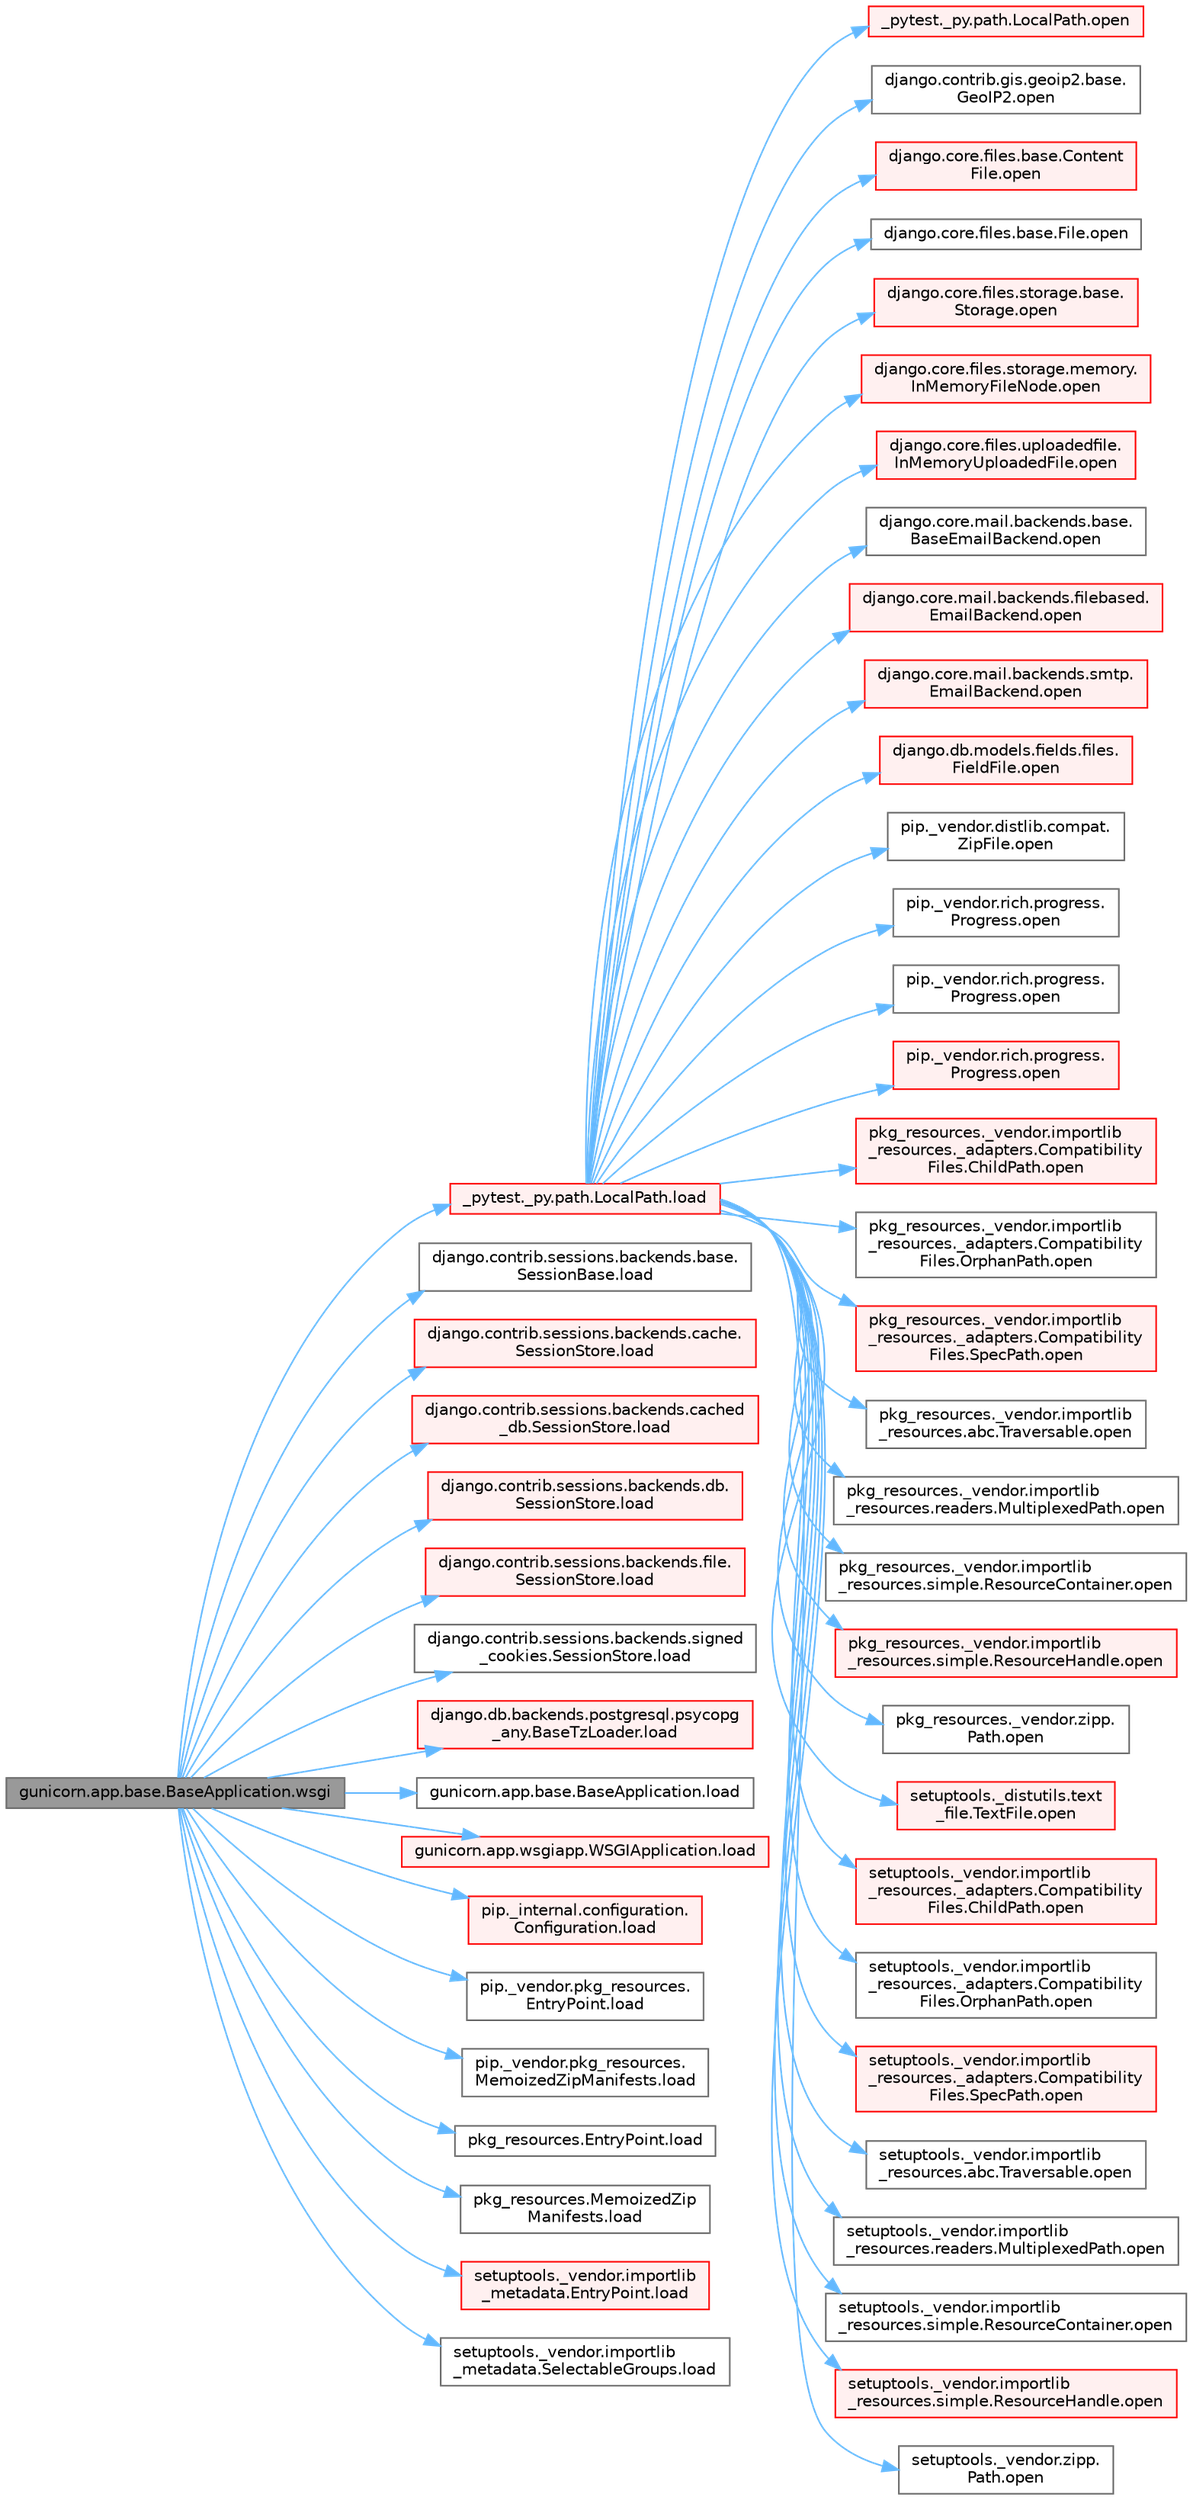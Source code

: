digraph "gunicorn.app.base.BaseApplication.wsgi"
{
 // LATEX_PDF_SIZE
  bgcolor="transparent";
  edge [fontname=Helvetica,fontsize=10,labelfontname=Helvetica,labelfontsize=10];
  node [fontname=Helvetica,fontsize=10,shape=box,height=0.2,width=0.4];
  rankdir="LR";
  Node1 [id="Node000001",label="gunicorn.app.base.BaseApplication.wsgi",height=0.2,width=0.4,color="gray40", fillcolor="grey60", style="filled", fontcolor="black",tooltip=" "];
  Node1 -> Node2 [id="edge1_Node000001_Node000002",color="steelblue1",style="solid",tooltip=" "];
  Node2 [id="Node000002",label="_pytest._py.path.LocalPath.load",height=0.2,width=0.4,color="red", fillcolor="#FFF0F0", style="filled",URL="$class__pytest_1_1__py_1_1path_1_1_local_path.html#a284b118886fe9a033c146647826faf72",tooltip=" "];
  Node2 -> Node3 [id="edge2_Node000002_Node000003",color="steelblue1",style="solid",tooltip=" "];
  Node3 [id="Node000003",label="_pytest._py.path.LocalPath.open",height=0.2,width=0.4,color="red", fillcolor="#FFF0F0", style="filled",URL="$class__pytest_1_1__py_1_1path_1_1_local_path.html#ac72dbda993b11dc52a738bfc6267dda0",tooltip=" "];
  Node2 -> Node27 [id="edge3_Node000002_Node000027",color="steelblue1",style="solid",tooltip=" "];
  Node27 [id="Node000027",label="django.contrib.gis.geoip2.base.\lGeoIP2.open",height=0.2,width=0.4,color="grey40", fillcolor="white", style="filled",URL="$classdjango_1_1contrib_1_1gis_1_1geoip2_1_1base_1_1_geo_i_p2.html#a39b20c40f1d3f4e4a37f9a4b8cd40e4d",tooltip=" "];
  Node2 -> Node28 [id="edge4_Node000002_Node000028",color="steelblue1",style="solid",tooltip=" "];
  Node28 [id="Node000028",label="django.core.files.base.Content\lFile.open",height=0.2,width=0.4,color="red", fillcolor="#FFF0F0", style="filled",URL="$classdjango_1_1core_1_1files_1_1base_1_1_content_file.html#a2d9c2fb349c078834c401c23b3b10250",tooltip=" "];
  Node2 -> Node258 [id="edge5_Node000002_Node000258",color="steelblue1",style="solid",tooltip=" "];
  Node258 [id="Node000258",label="django.core.files.base.File.open",height=0.2,width=0.4,color="grey40", fillcolor="white", style="filled",URL="$classdjango_1_1core_1_1files_1_1base_1_1_file.html#a77453efc21bb631b97bff9f6aff27eb1",tooltip=" "];
  Node2 -> Node259 [id="edge6_Node000002_Node000259",color="steelblue1",style="solid",tooltip=" "];
  Node259 [id="Node000259",label="django.core.files.storage.base.\lStorage.open",height=0.2,width=0.4,color="red", fillcolor="#FFF0F0", style="filled",URL="$classdjango_1_1core_1_1files_1_1storage_1_1base_1_1_storage.html#a83f5a2f19c0564c4a1732f88b32c4b49",tooltip=" "];
  Node2 -> Node390 [id="edge7_Node000002_Node000390",color="steelblue1",style="solid",tooltip=" "];
  Node390 [id="Node000390",label="django.core.files.storage.memory.\lInMemoryFileNode.open",height=0.2,width=0.4,color="red", fillcolor="#FFF0F0", style="filled",URL="$classdjango_1_1core_1_1files_1_1storage_1_1memory_1_1_in_memory_file_node.html#a5c6b58cc9c725338da58591f6c689798",tooltip=" "];
  Node2 -> Node394 [id="edge8_Node000002_Node000394",color="steelblue1",style="solid",tooltip=" "];
  Node394 [id="Node000394",label="django.core.files.uploadedfile.\lInMemoryUploadedFile.open",height=0.2,width=0.4,color="red", fillcolor="#FFF0F0", style="filled",URL="$classdjango_1_1core_1_1files_1_1uploadedfile_1_1_in_memory_uploaded_file.html#a7f211d59dc27d050a61d27ca2e0f5f40",tooltip=" "];
  Node2 -> Node395 [id="edge9_Node000002_Node000395",color="steelblue1",style="solid",tooltip=" "];
  Node395 [id="Node000395",label="django.core.mail.backends.base.\lBaseEmailBackend.open",height=0.2,width=0.4,color="grey40", fillcolor="white", style="filled",URL="$classdjango_1_1core_1_1mail_1_1backends_1_1base_1_1_base_email_backend.html#af6f1cc1a0a6e09c1461109c5dab1557b",tooltip=" "];
  Node2 -> Node396 [id="edge10_Node000002_Node000396",color="steelblue1",style="solid",tooltip=" "];
  Node396 [id="Node000396",label="django.core.mail.backends.filebased.\lEmailBackend.open",height=0.2,width=0.4,color="red", fillcolor="#FFF0F0", style="filled",URL="$classdjango_1_1core_1_1mail_1_1backends_1_1filebased_1_1_email_backend.html#acc1a9fd1f47e8c6b22587d70427d0bf9",tooltip=" "];
  Node2 -> Node397 [id="edge11_Node000002_Node000397",color="steelblue1",style="solid",tooltip=" "];
  Node397 [id="Node000397",label="django.core.mail.backends.smtp.\lEmailBackend.open",height=0.2,width=0.4,color="red", fillcolor="#FFF0F0", style="filled",URL="$classdjango_1_1core_1_1mail_1_1backends_1_1smtp_1_1_email_backend.html#a739b3a346c87c0fd9854f988b8a4dd3a",tooltip=" "];
  Node2 -> Node417 [id="edge12_Node000002_Node000417",color="steelblue1",style="solid",tooltip=" "];
  Node417 [id="Node000417",label="django.db.models.fields.files.\lFieldFile.open",height=0.2,width=0.4,color="red", fillcolor="#FFF0F0", style="filled",URL="$classdjango_1_1db_1_1models_1_1fields_1_1files_1_1_field_file.html#ac17332adacb50b3ff23da63ecbe5561f",tooltip=" "];
  Node2 -> Node821 [id="edge13_Node000002_Node000821",color="steelblue1",style="solid",tooltip=" "];
  Node821 [id="Node000821",label="pip._vendor.distlib.compat.\lZipFile.open",height=0.2,width=0.4,color="grey40", fillcolor="white", style="filled",URL="$classpip_1_1__vendor_1_1distlib_1_1compat_1_1_zip_file.html#a50609c5c9b216af3068c9c2881abdeda",tooltip=" "];
  Node2 -> Node822 [id="edge14_Node000002_Node000822",color="steelblue1",style="solid",tooltip=" "];
  Node822 [id="Node000822",label="pip._vendor.rich.progress.\lProgress.open",height=0.2,width=0.4,color="grey40", fillcolor="white", style="filled",URL="$classpip_1_1__vendor_1_1rich_1_1progress_1_1_progress.html#a4191cf7b2aa691672113b93721a54ec3",tooltip=" "];
  Node2 -> Node823 [id="edge15_Node000002_Node000823",color="steelblue1",style="solid",tooltip=" "];
  Node823 [id="Node000823",label="pip._vendor.rich.progress.\lProgress.open",height=0.2,width=0.4,color="grey40", fillcolor="white", style="filled",URL="$classpip_1_1__vendor_1_1rich_1_1progress_1_1_progress.html#a4311f481b1ced83aa9a73d40166f53c8",tooltip=" "];
  Node2 -> Node824 [id="edge16_Node000002_Node000824",color="steelblue1",style="solid",tooltip=" "];
  Node824 [id="Node000824",label="pip._vendor.rich.progress.\lProgress.open",height=0.2,width=0.4,color="red", fillcolor="#FFF0F0", style="filled",URL="$classpip_1_1__vendor_1_1rich_1_1progress_1_1_progress.html#a204bface9fc63d04e72844b751bcd8e3",tooltip=" "];
  Node2 -> Node3938 [id="edge17_Node000002_Node003938",color="steelblue1",style="solid",tooltip=" "];
  Node3938 [id="Node003938",label="pkg_resources._vendor.importlib\l_resources._adapters.Compatibility\lFiles.ChildPath.open",height=0.2,width=0.4,color="red", fillcolor="#FFF0F0", style="filled",URL="$classpkg__resources_1_1__vendor_1_1importlib__resources_1_1__adapters_1_1_compatibility_files_1_1_child_path.html#ab1f332324be2f6936683457a7326a7d8",tooltip=" "];
  Node2 -> Node3940 [id="edge18_Node000002_Node003940",color="steelblue1",style="solid",tooltip=" "];
  Node3940 [id="Node003940",label="pkg_resources._vendor.importlib\l_resources._adapters.Compatibility\lFiles.OrphanPath.open",height=0.2,width=0.4,color="grey40", fillcolor="white", style="filled",URL="$classpkg__resources_1_1__vendor_1_1importlib__resources_1_1__adapters_1_1_compatibility_files_1_1_orphan_path.html#ad2a41dfb5cde13b349bb44d4e8e6ae71",tooltip=" "];
  Node2 -> Node3941 [id="edge19_Node000002_Node003941",color="steelblue1",style="solid",tooltip=" "];
  Node3941 [id="Node003941",label="pkg_resources._vendor.importlib\l_resources._adapters.Compatibility\lFiles.SpecPath.open",height=0.2,width=0.4,color="red", fillcolor="#FFF0F0", style="filled",URL="$classpkg__resources_1_1__vendor_1_1importlib__resources_1_1__adapters_1_1_compatibility_files_1_1_spec_path.html#ac93bb25e446c29d87ac989f93afaa1d8",tooltip=" "];
  Node2 -> Node3942 [id="edge20_Node000002_Node003942",color="steelblue1",style="solid",tooltip=" "];
  Node3942 [id="Node003942",label="pkg_resources._vendor.importlib\l_resources.abc.Traversable.open",height=0.2,width=0.4,color="grey40", fillcolor="white", style="filled",URL="$classpkg__resources_1_1__vendor_1_1importlib__resources_1_1abc_1_1_traversable.html#a5438622e9f41acacf8b4899a341295f0",tooltip=" "];
  Node2 -> Node3943 [id="edge21_Node000002_Node003943",color="steelblue1",style="solid",tooltip=" "];
  Node3943 [id="Node003943",label="pkg_resources._vendor.importlib\l_resources.readers.MultiplexedPath.open",height=0.2,width=0.4,color="grey40", fillcolor="white", style="filled",URL="$classpkg__resources_1_1__vendor_1_1importlib__resources_1_1readers_1_1_multiplexed_path.html#ad59bf2137dac759a5d75f378375e5cef",tooltip=" "];
  Node2 -> Node3944 [id="edge22_Node000002_Node003944",color="steelblue1",style="solid",tooltip=" "];
  Node3944 [id="Node003944",label="pkg_resources._vendor.importlib\l_resources.simple.ResourceContainer.open",height=0.2,width=0.4,color="grey40", fillcolor="white", style="filled",URL="$classpkg__resources_1_1__vendor_1_1importlib__resources_1_1simple_1_1_resource_container.html#aee34c464d2049a22c346f2a99273c06e",tooltip=" "];
  Node2 -> Node3945 [id="edge23_Node000002_Node003945",color="steelblue1",style="solid",tooltip=" "];
  Node3945 [id="Node003945",label="pkg_resources._vendor.importlib\l_resources.simple.ResourceHandle.open",height=0.2,width=0.4,color="red", fillcolor="#FFF0F0", style="filled",URL="$classpkg__resources_1_1__vendor_1_1importlib__resources_1_1simple_1_1_resource_handle.html#a1544d084d2972991077975104f50d515",tooltip=" "];
  Node2 -> Node3946 [id="edge24_Node000002_Node003946",color="steelblue1",style="solid",tooltip=" "];
  Node3946 [id="Node003946",label="pkg_resources._vendor.zipp.\lPath.open",height=0.2,width=0.4,color="grey40", fillcolor="white", style="filled",URL="$classpkg__resources_1_1__vendor_1_1zipp_1_1_path.html#ad84d98ae680510e39d25336aa95b481c",tooltip=" "];
  Node2 -> Node3947 [id="edge25_Node000002_Node003947",color="steelblue1",style="solid",tooltip=" "];
  Node3947 [id="Node003947",label="setuptools._distutils.text\l_file.TextFile.open",height=0.2,width=0.4,color="red", fillcolor="#FFF0F0", style="filled",URL="$classsetuptools_1_1__distutils_1_1text__file_1_1_text_file.html#ab568abcef363b1b422cddfead42e68b2",tooltip=" "];
  Node2 -> Node3948 [id="edge26_Node000002_Node003948",color="steelblue1",style="solid",tooltip=" "];
  Node3948 [id="Node003948",label="setuptools._vendor.importlib\l_resources._adapters.Compatibility\lFiles.ChildPath.open",height=0.2,width=0.4,color="red", fillcolor="#FFF0F0", style="filled",URL="$classsetuptools_1_1__vendor_1_1importlib__resources_1_1__adapters_1_1_compatibility_files_1_1_child_path.html#abf8eeead4d2a3df60fec916086b03a17",tooltip=" "];
  Node2 -> Node3950 [id="edge27_Node000002_Node003950",color="steelblue1",style="solid",tooltip=" "];
  Node3950 [id="Node003950",label="setuptools._vendor.importlib\l_resources._adapters.Compatibility\lFiles.OrphanPath.open",height=0.2,width=0.4,color="grey40", fillcolor="white", style="filled",URL="$classsetuptools_1_1__vendor_1_1importlib__resources_1_1__adapters_1_1_compatibility_files_1_1_orphan_path.html#abbd65a2bd46e802bfc639e78175540a8",tooltip=" "];
  Node2 -> Node3951 [id="edge28_Node000002_Node003951",color="steelblue1",style="solid",tooltip=" "];
  Node3951 [id="Node003951",label="setuptools._vendor.importlib\l_resources._adapters.Compatibility\lFiles.SpecPath.open",height=0.2,width=0.4,color="red", fillcolor="#FFF0F0", style="filled",URL="$classsetuptools_1_1__vendor_1_1importlib__resources_1_1__adapters_1_1_compatibility_files_1_1_spec_path.html#af6b2df84b03ffa654b77ff6fae29d330",tooltip=" "];
  Node2 -> Node3952 [id="edge29_Node000002_Node003952",color="steelblue1",style="solid",tooltip=" "];
  Node3952 [id="Node003952",label="setuptools._vendor.importlib\l_resources.abc.Traversable.open",height=0.2,width=0.4,color="grey40", fillcolor="white", style="filled",URL="$classsetuptools_1_1__vendor_1_1importlib__resources_1_1abc_1_1_traversable.html#a535dd7358ee5c0d8eb2c6cfadf07e290",tooltip=" "];
  Node2 -> Node3953 [id="edge30_Node000002_Node003953",color="steelblue1",style="solid",tooltip=" "];
  Node3953 [id="Node003953",label="setuptools._vendor.importlib\l_resources.readers.MultiplexedPath.open",height=0.2,width=0.4,color="grey40", fillcolor="white", style="filled",URL="$classsetuptools_1_1__vendor_1_1importlib__resources_1_1readers_1_1_multiplexed_path.html#a2e2d5559186766fb3421749398286f16",tooltip=" "];
  Node2 -> Node3954 [id="edge31_Node000002_Node003954",color="steelblue1",style="solid",tooltip=" "];
  Node3954 [id="Node003954",label="setuptools._vendor.importlib\l_resources.simple.ResourceContainer.open",height=0.2,width=0.4,color="grey40", fillcolor="white", style="filled",URL="$classsetuptools_1_1__vendor_1_1importlib__resources_1_1simple_1_1_resource_container.html#a5552bf43402a6b26e3066d7c5f7c194e",tooltip=" "];
  Node2 -> Node3955 [id="edge32_Node000002_Node003955",color="steelblue1",style="solid",tooltip=" "];
  Node3955 [id="Node003955",label="setuptools._vendor.importlib\l_resources.simple.ResourceHandle.open",height=0.2,width=0.4,color="red", fillcolor="#FFF0F0", style="filled",URL="$classsetuptools_1_1__vendor_1_1importlib__resources_1_1simple_1_1_resource_handle.html#abbfb7b16f37e2ab8a50ba8b5f8259eea",tooltip=" "];
  Node2 -> Node3956 [id="edge33_Node000002_Node003956",color="steelblue1",style="solid",tooltip=" "];
  Node3956 [id="Node003956",label="setuptools._vendor.zipp.\lPath.open",height=0.2,width=0.4,color="grey40", fillcolor="white", style="filled",URL="$classsetuptools_1_1__vendor_1_1zipp_1_1_path.html#a53bba5396c4e641bfc3dcbd7b5c14042",tooltip=" "];
  Node1 -> Node2859 [id="edge34_Node000001_Node002859",color="steelblue1",style="solid",tooltip=" "];
  Node2859 [id="Node002859",label="django.contrib.sessions.backends.base.\lSessionBase.load",height=0.2,width=0.4,color="grey40", fillcolor="white", style="filled",URL="$classdjango_1_1contrib_1_1sessions_1_1backends_1_1base_1_1_session_base.html#afc56a452ce0a662b8f5df20400780f4a",tooltip=" "];
  Node1 -> Node2860 [id="edge35_Node000001_Node002860",color="steelblue1",style="solid",tooltip=" "];
  Node2860 [id="Node002860",label="django.contrib.sessions.backends.cache.\lSessionStore.load",height=0.2,width=0.4,color="red", fillcolor="#FFF0F0", style="filled",URL="$classdjango_1_1contrib_1_1sessions_1_1backends_1_1cache_1_1_session_store.html#abe89d1419808d74909996a59d825822f",tooltip=" "];
  Node1 -> Node2866 [id="edge36_Node000001_Node002866",color="steelblue1",style="solid",tooltip=" "];
  Node2866 [id="Node002866",label="django.contrib.sessions.backends.cached\l_db.SessionStore.load",height=0.2,width=0.4,color="red", fillcolor="#FFF0F0", style="filled",URL="$classdjango_1_1contrib_1_1sessions_1_1backends_1_1cached__db_1_1_session_store.html#a0432d07f359fa8281304478688605af7",tooltip=" "];
  Node1 -> Node2868 [id="edge37_Node000001_Node002868",color="steelblue1",style="solid",tooltip=" "];
  Node2868 [id="Node002868",label="django.contrib.sessions.backends.db.\lSessionStore.load",height=0.2,width=0.4,color="red", fillcolor="#FFF0F0", style="filled",URL="$classdjango_1_1contrib_1_1sessions_1_1backends_1_1db_1_1_session_store.html#aab3bc77d15c0a33590a72f92a2efc994",tooltip=" "];
  Node1 -> Node2869 [id="edge38_Node000001_Node002869",color="steelblue1",style="solid",tooltip=" "];
  Node2869 [id="Node002869",label="django.contrib.sessions.backends.file.\lSessionStore.load",height=0.2,width=0.4,color="red", fillcolor="#FFF0F0", style="filled",URL="$classdjango_1_1contrib_1_1sessions_1_1backends_1_1file_1_1_session_store.html#a408fa63512306fbaa7bbb62742f0295f",tooltip=" "];
  Node1 -> Node3175 [id="edge39_Node000001_Node003175",color="steelblue1",style="solid",tooltip=" "];
  Node3175 [id="Node003175",label="django.contrib.sessions.backends.signed\l_cookies.SessionStore.load",height=0.2,width=0.4,color="grey40", fillcolor="white", style="filled",URL="$classdjango_1_1contrib_1_1sessions_1_1backends_1_1signed__cookies_1_1_session_store.html#a30628ca263cfc1f37e971691a155413d",tooltip=" "];
  Node1 -> Node3176 [id="edge40_Node000001_Node003176",color="steelblue1",style="solid",tooltip=" "];
  Node3176 [id="Node003176",label="django.db.backends.postgresql.psycopg\l_any.BaseTzLoader.load",height=0.2,width=0.4,color="red", fillcolor="#FFF0F0", style="filled",URL="$classdjango_1_1db_1_1backends_1_1postgresql_1_1psycopg__any_1_1_base_tz_loader.html#ad7bfc2ec86615e431dd3d07c2a91c818",tooltip=" "];
  Node1 -> Node3177 [id="edge41_Node000001_Node003177",color="steelblue1",style="solid",tooltip=" "];
  Node3177 [id="Node003177",label="gunicorn.app.base.BaseApplication.load",height=0.2,width=0.4,color="grey40", fillcolor="white", style="filled",URL="$classgunicorn_1_1app_1_1base_1_1_base_application.html#a37613e5a4543e55b43319b079fd39da5",tooltip=" "];
  Node1 -> Node3178 [id="edge42_Node000001_Node003178",color="steelblue1",style="solid",tooltip=" "];
  Node3178 [id="Node003178",label="gunicorn.app.wsgiapp.WSGIApplication.load",height=0.2,width=0.4,color="red", fillcolor="#FFF0F0", style="filled",URL="$classgunicorn_1_1app_1_1wsgiapp_1_1_w_s_g_i_application.html#a682273a1ef500147150c6e98b8efaa89",tooltip=" "];
  Node1 -> Node3181 [id="edge43_Node000001_Node003181",color="steelblue1",style="solid",tooltip=" "];
  Node3181 [id="Node003181",label="pip._internal.configuration.\lConfiguration.load",height=0.2,width=0.4,color="red", fillcolor="#FFF0F0", style="filled",URL="$classpip_1_1__internal_1_1configuration_1_1_configuration.html#acc3aa857df7198ccb6f5eb3e728545f6",tooltip=" "];
  Node1 -> Node3190 [id="edge44_Node000001_Node003190",color="steelblue1",style="solid",tooltip=" "];
  Node3190 [id="Node003190",label="pip._vendor.pkg_resources.\lEntryPoint.load",height=0.2,width=0.4,color="grey40", fillcolor="white", style="filled",URL="$classpip_1_1__vendor_1_1pkg__resources_1_1_entry_point.html#ad14f30df96ff0c50e11cbbe87d607bf0",tooltip=" "];
  Node1 -> Node3191 [id="edge45_Node000001_Node003191",color="steelblue1",style="solid",tooltip=" "];
  Node3191 [id="Node003191",label="pip._vendor.pkg_resources.\lMemoizedZipManifests.load",height=0.2,width=0.4,color="grey40", fillcolor="white", style="filled",URL="$classpip_1_1__vendor_1_1pkg__resources_1_1_memoized_zip_manifests.html#ac44642e6d186725a4d3f74fadb7d5fcf",tooltip=" "];
  Node1 -> Node3192 [id="edge46_Node000001_Node003192",color="steelblue1",style="solid",tooltip=" "];
  Node3192 [id="Node003192",label="pkg_resources.EntryPoint.load",height=0.2,width=0.4,color="grey40", fillcolor="white", style="filled",URL="$classpkg__resources_1_1_entry_point.html#aeea743608275b79998d2268b006ea596",tooltip=" "];
  Node1 -> Node3193 [id="edge47_Node000001_Node003193",color="steelblue1",style="solid",tooltip=" "];
  Node3193 [id="Node003193",label="pkg_resources.MemoizedZip\lManifests.load",height=0.2,width=0.4,color="grey40", fillcolor="white", style="filled",URL="$classpkg__resources_1_1_memoized_zip_manifests.html#a5c56bc221354891c552452f827d909c4",tooltip=" "];
  Node1 -> Node3194 [id="edge48_Node000001_Node003194",color="steelblue1",style="solid",tooltip=" "];
  Node3194 [id="Node003194",label="setuptools._vendor.importlib\l_metadata.EntryPoint.load",height=0.2,width=0.4,color="red", fillcolor="#FFF0F0", style="filled",URL="$classsetuptools_1_1__vendor_1_1importlib__metadata_1_1_entry_point.html#a609a1ac87285ab214a4473c3e0c9037d",tooltip=" "];
  Node1 -> Node3195 [id="edge49_Node000001_Node003195",color="steelblue1",style="solid",tooltip=" "];
  Node3195 [id="Node003195",label="setuptools._vendor.importlib\l_metadata.SelectableGroups.load",height=0.2,width=0.4,color="grey40", fillcolor="white", style="filled",URL="$classsetuptools_1_1__vendor_1_1importlib__metadata_1_1_selectable_groups.html#aec9f58017497ec3c5f940351b2afa8fd",tooltip=" "];
}
